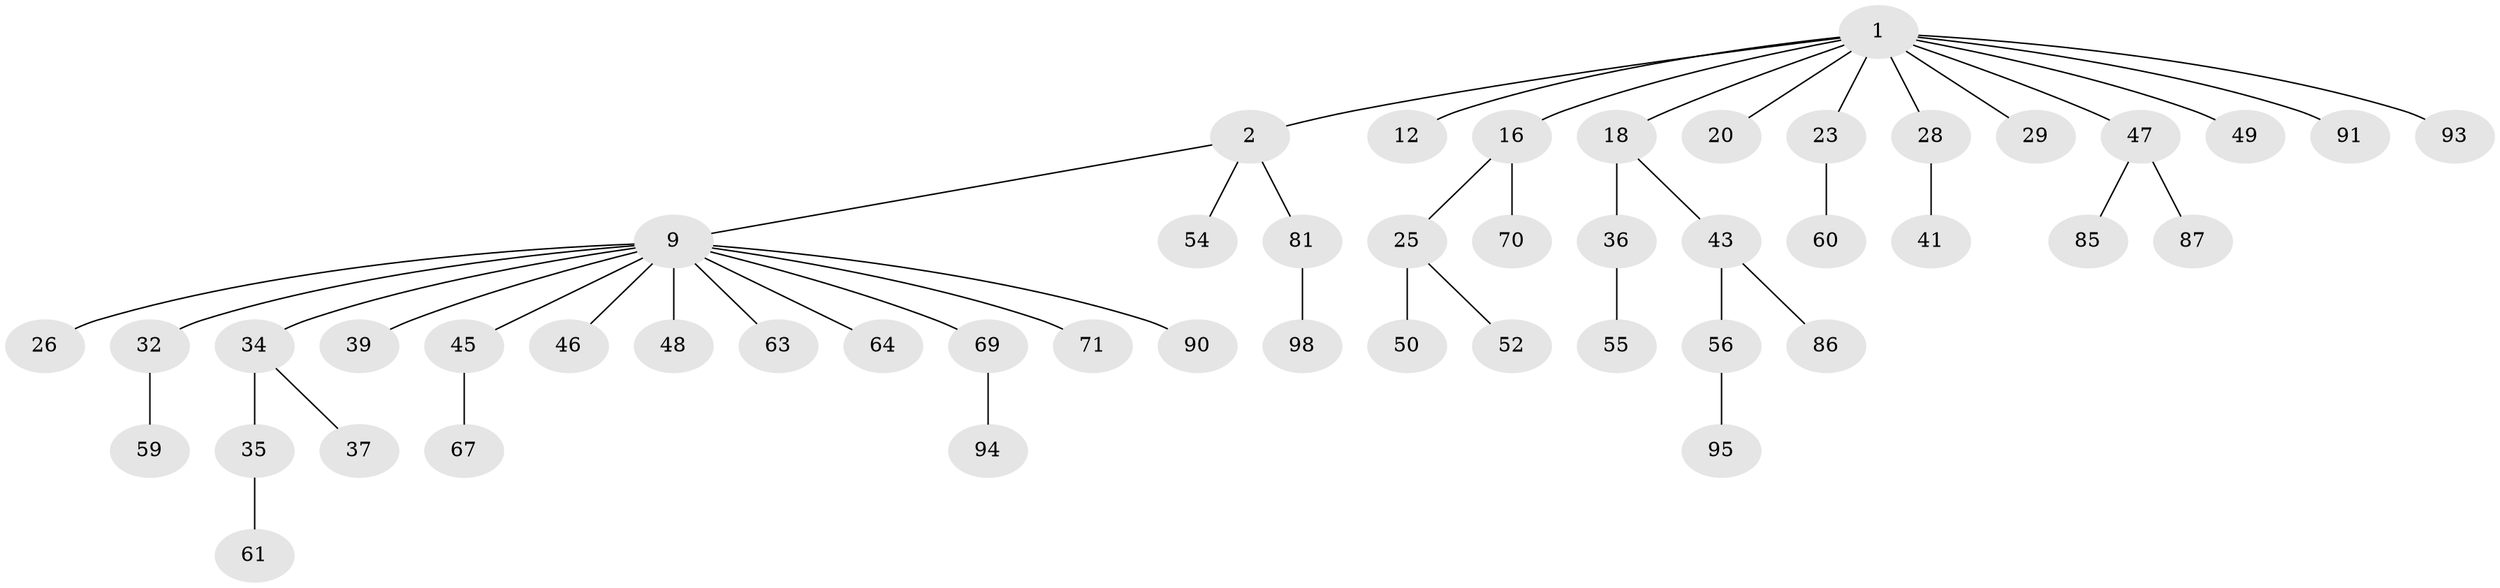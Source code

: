 // original degree distribution, {6: 0.030612244897959183, 3: 0.17346938775510204, 2: 0.22448979591836735, 4: 0.05102040816326531, 7: 0.01020408163265306, 1: 0.5, 5: 0.01020408163265306}
// Generated by graph-tools (version 1.1) at 2025/15/03/09/25 04:15:32]
// undirected, 49 vertices, 48 edges
graph export_dot {
graph [start="1"]
  node [color=gray90,style=filled];
  1 [super="+7+10+4+3+19"];
  2 [super="+5"];
  9 [super="+24+14+68+11+13"];
  12;
  16 [super="+77+21"];
  18 [super="+42"];
  20;
  23 [super="+96+40"];
  25 [super="+31"];
  26;
  28 [super="+76"];
  29 [super="+38+51"];
  32;
  34;
  35 [super="+53+44+75"];
  36;
  37;
  39;
  41;
  43 [super="+58"];
  45;
  46;
  47 [super="+72+65"];
  48;
  49 [super="+89"];
  50;
  52;
  54;
  55;
  56;
  59;
  60 [super="+83"];
  61;
  63;
  64;
  67;
  69;
  70;
  71;
  81 [super="+97"];
  85 [super="+92"];
  86;
  87;
  90;
  91;
  93;
  94;
  95;
  98;
  1 -- 2;
  1 -- 49;
  1 -- 28;
  1 -- 47;
  1 -- 20;
  1 -- 91;
  1 -- 12;
  1 -- 29;
  1 -- 16;
  1 -- 18;
  1 -- 23;
  1 -- 93;
  2 -- 54;
  2 -- 81;
  2 -- 9;
  9 -- 48;
  9 -- 69;
  9 -- 39;
  9 -- 90;
  9 -- 71;
  9 -- 26;
  9 -- 46;
  9 -- 32;
  9 -- 64;
  9 -- 45;
  9 -- 63;
  9 -- 34;
  16 -- 25;
  16 -- 70;
  18 -- 36;
  18 -- 43;
  23 -- 60;
  25 -- 50;
  25 -- 52;
  28 -- 41;
  32 -- 59;
  34 -- 35;
  34 -- 37;
  35 -- 61;
  36 -- 55;
  43 -- 56;
  43 -- 86;
  45 -- 67;
  47 -- 85;
  47 -- 87;
  56 -- 95;
  69 -- 94;
  81 -- 98;
}
